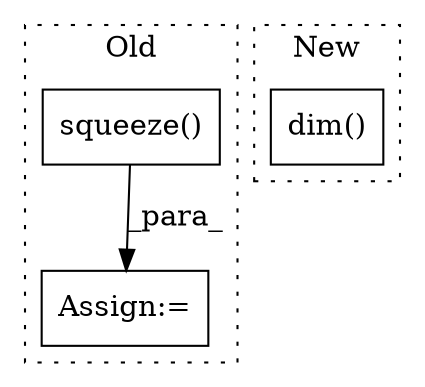 digraph G {
subgraph cluster0 {
1 [label="squeeze()" a="75" s="530" l="19" shape="box"];
3 [label="Assign:=" a="68" s="527" l="3" shape="box"];
label = "Old";
style="dotted";
}
subgraph cluster1 {
2 [label="dim()" a="75" s="614" l="10" shape="box"];
label = "New";
style="dotted";
}
1 -> 3 [label="_para_"];
}